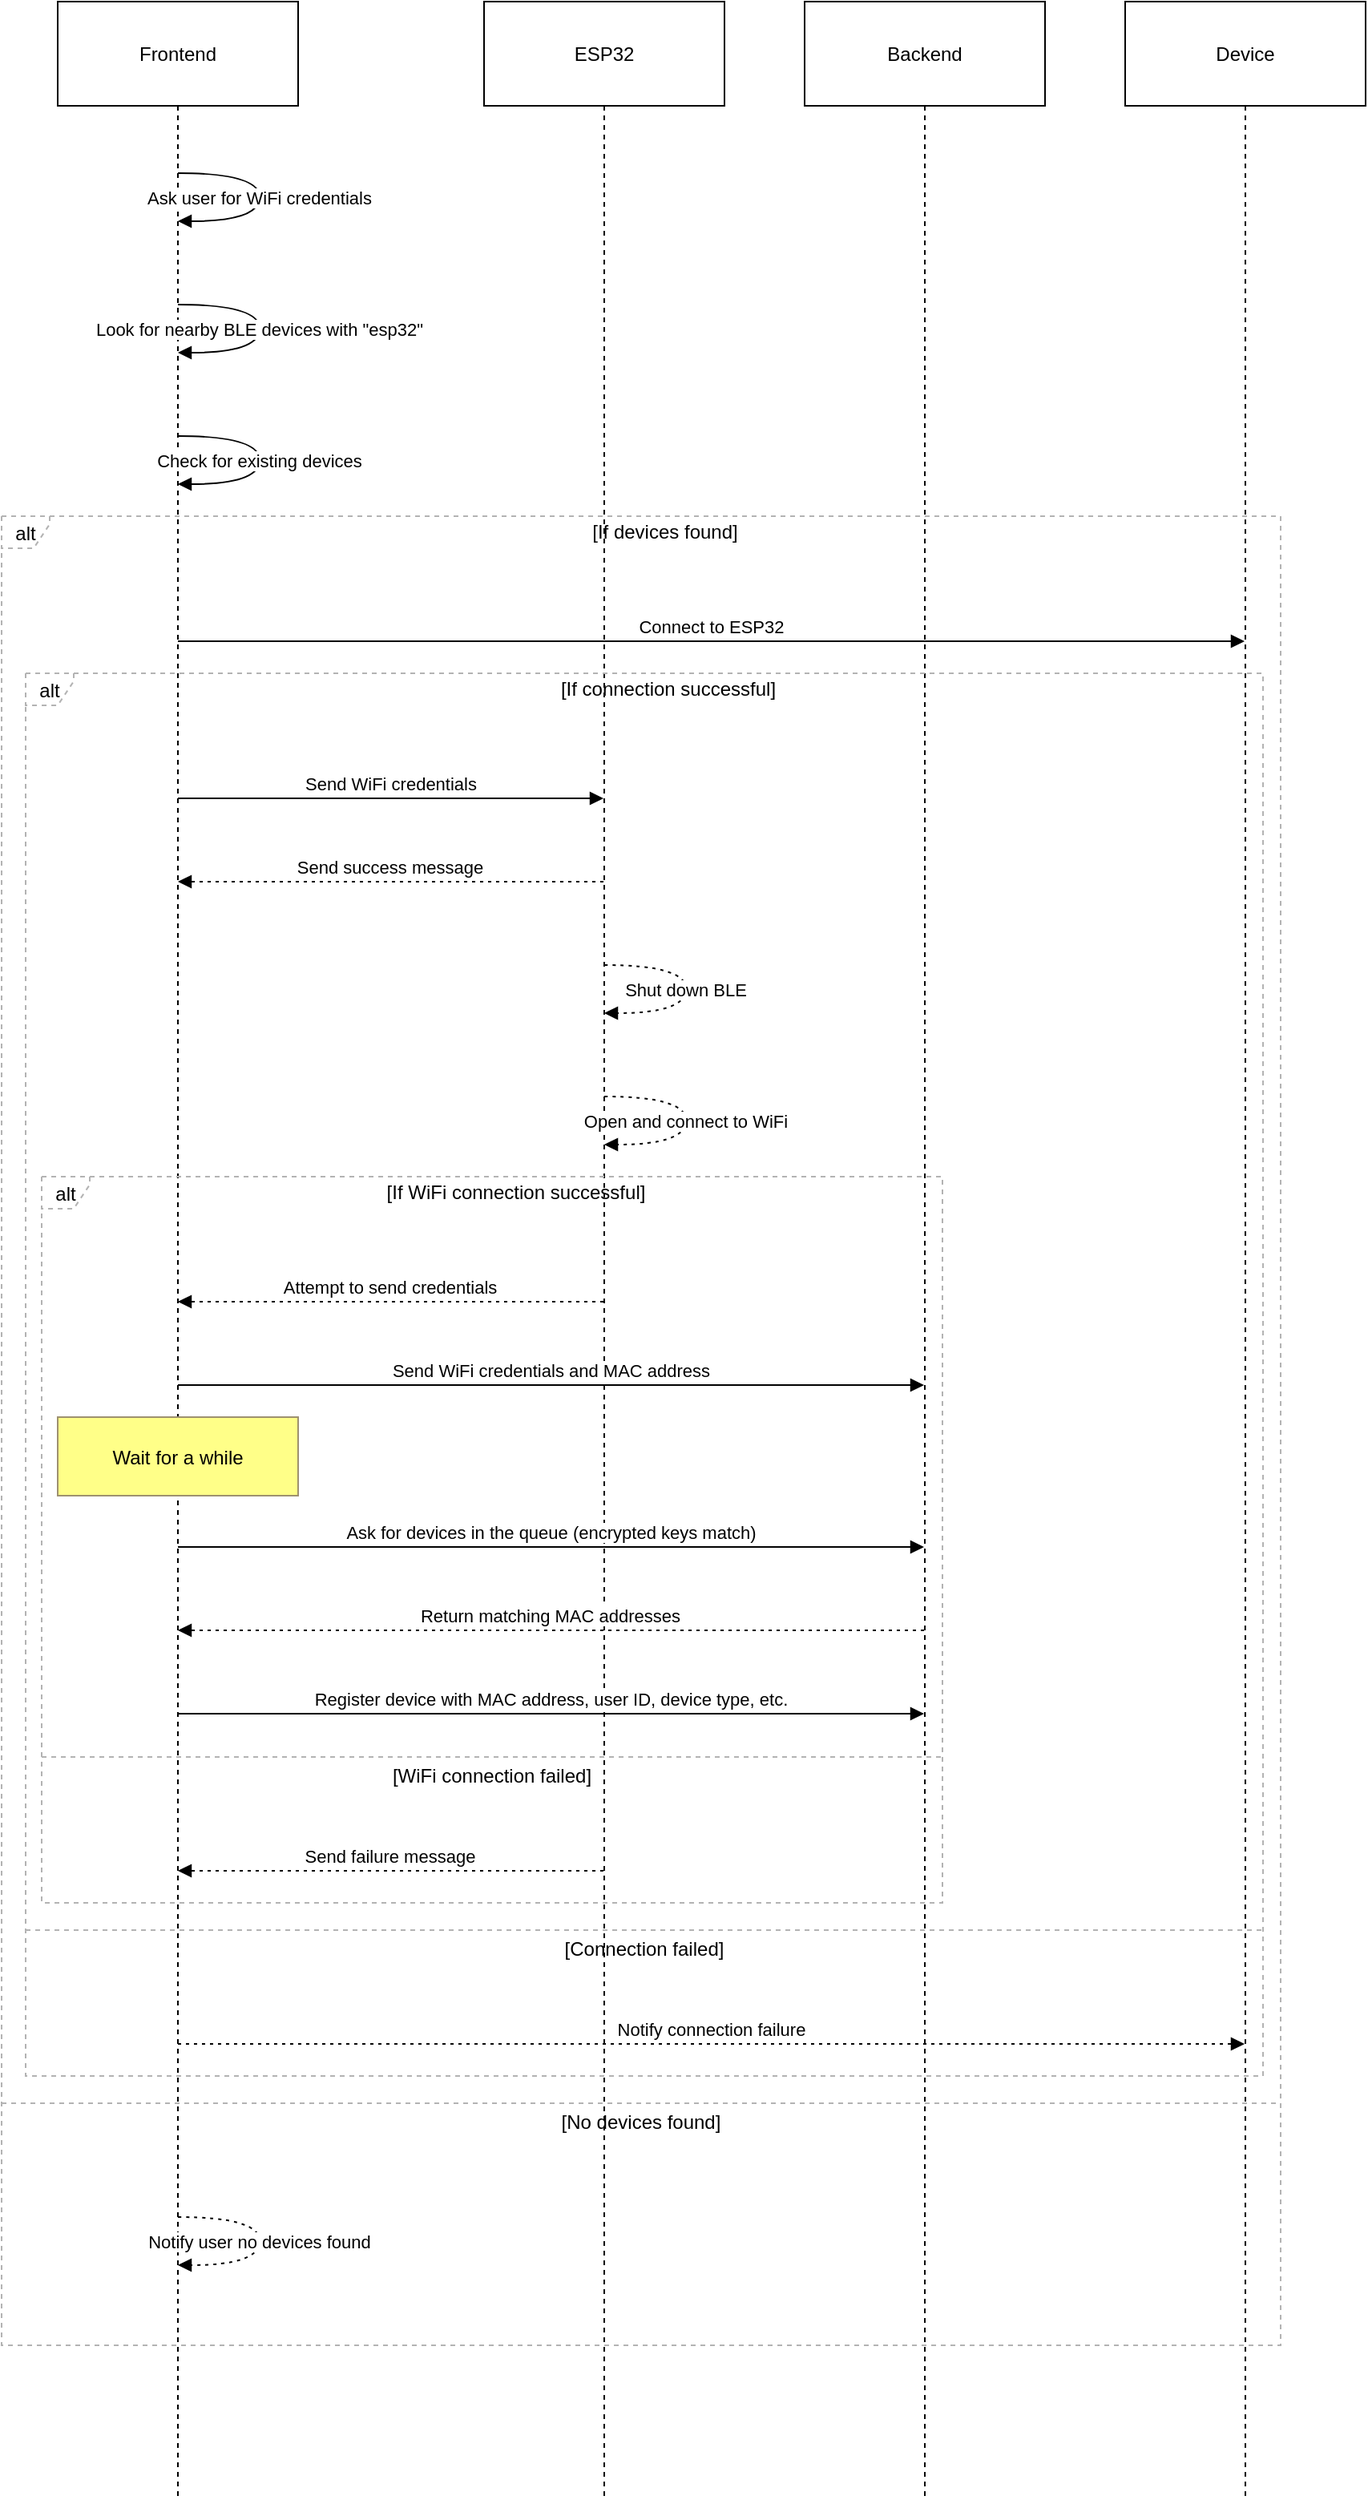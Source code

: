 <mxfile version="27.1.4">
  <diagram name="Page-1" id="r85rmoOOK-50L_rHawRG">
    <mxGraphModel>
      <root>
        <mxCell id="0" />
        <mxCell id="1" parent="0" />
        <mxCell id="2" value="Frontend" style="shape=umlLifeline;perimeter=lifelinePerimeter;whiteSpace=wrap;container=1;dropTarget=0;collapsible=0;recursiveResize=0;outlineConnect=0;portConstraint=eastwest;newEdgeStyle={&quot;edgeStyle&quot;:&quot;elbowEdgeStyle&quot;,&quot;elbow&quot;:&quot;vertical&quot;,&quot;curved&quot;:0,&quot;rounded&quot;:0};size=65;" vertex="1" parent="1">
          <mxGeometry width="150" height="1557" as="geometry" />
        </mxCell>
        <mxCell id="3" value="ESP32" style="shape=umlLifeline;perimeter=lifelinePerimeter;whiteSpace=wrap;container=1;dropTarget=0;collapsible=0;recursiveResize=0;outlineConnect=0;portConstraint=eastwest;newEdgeStyle={&quot;edgeStyle&quot;:&quot;elbowEdgeStyle&quot;,&quot;elbow&quot;:&quot;vertical&quot;,&quot;curved&quot;:0,&quot;rounded&quot;:0};size=65;" vertex="1" parent="1">
          <mxGeometry x="266" width="150" height="1557" as="geometry" />
        </mxCell>
        <mxCell id="4" value="Backend" style="shape=umlLifeline;perimeter=lifelinePerimeter;whiteSpace=wrap;container=1;dropTarget=0;collapsible=0;recursiveResize=0;outlineConnect=0;portConstraint=eastwest;newEdgeStyle={&quot;edgeStyle&quot;:&quot;elbowEdgeStyle&quot;,&quot;elbow&quot;:&quot;vertical&quot;,&quot;curved&quot;:0,&quot;rounded&quot;:0};size=65;" vertex="1" parent="1">
          <mxGeometry x="466" width="150" height="1557" as="geometry" />
        </mxCell>
        <mxCell id="5" value="Device" style="shape=umlLifeline;perimeter=lifelinePerimeter;whiteSpace=wrap;container=1;dropTarget=0;collapsible=0;recursiveResize=0;outlineConnect=0;portConstraint=eastwest;newEdgeStyle={&quot;edgeStyle&quot;:&quot;elbowEdgeStyle&quot;,&quot;elbow&quot;:&quot;vertical&quot;,&quot;curved&quot;:0,&quot;rounded&quot;:0};size=65;" vertex="1" parent="1">
          <mxGeometry x="666" width="150" height="1557" as="geometry" />
        </mxCell>
        <mxCell id="6" value="alt" style="shape=umlFrame;dashed=1;pointerEvents=0;dropTarget=0;strokeColor=#B3B3B3;height=20;width=30" vertex="1" parent="1">
          <mxGeometry x="-10" y="733" width="562" height="453" as="geometry" />
        </mxCell>
        <mxCell id="7" value="[If WiFi connection successful]" style="text;strokeColor=none;fillColor=none;align=center;verticalAlign=middle;whiteSpace=wrap;" vertex="1" parent="6">
          <mxGeometry x="30" width="532" height="20" as="geometry" />
        </mxCell>
        <mxCell id="8" value="[WiFi connection failed]" style="shape=line;dashed=1;whiteSpace=wrap;verticalAlign=top;labelPosition=center;verticalLabelPosition=middle;align=center;strokeColor=#B3B3B3;" vertex="1" parent="6">
          <mxGeometry y="360" width="562" height="4" as="geometry" />
        </mxCell>
        <mxCell id="9" value="alt" style="shape=umlFrame;dashed=1;pointerEvents=0;dropTarget=0;strokeColor=#B3B3B3;height=20;width=30" vertex="1" parent="1">
          <mxGeometry x="-20" y="419" width="772" height="875" as="geometry" />
        </mxCell>
        <mxCell id="10" value="[If connection successful]" style="text;strokeColor=none;fillColor=none;align=center;verticalAlign=middle;whiteSpace=wrap;" vertex="1" parent="9">
          <mxGeometry x="30" width="742" height="20" as="geometry" />
        </mxCell>
        <mxCell id="11" value="[Connection failed]" style="shape=line;dashed=1;whiteSpace=wrap;verticalAlign=top;labelPosition=center;verticalLabelPosition=middle;align=center;strokeColor=#B3B3B3;" vertex="1" parent="9">
          <mxGeometry y="782" width="772" height="4" as="geometry" />
        </mxCell>
        <mxCell id="12" value="alt" style="shape=umlFrame;dashed=1;pointerEvents=0;dropTarget=0;strokeColor=#B3B3B3;height=20;width=30" vertex="1" parent="1">
          <mxGeometry x="-35" y="321" width="798" height="1141" as="geometry" />
        </mxCell>
        <mxCell id="13" value="[If devices found]" style="text;strokeColor=none;fillColor=none;align=center;verticalAlign=middle;whiteSpace=wrap;" vertex="1" parent="12">
          <mxGeometry x="30" width="768" height="20" as="geometry" />
        </mxCell>
        <mxCell id="14" value="[No devices found]" style="shape=line;dashed=1;whiteSpace=wrap;verticalAlign=top;labelPosition=center;verticalLabelPosition=middle;align=center;strokeColor=#B3B3B3;" vertex="1" parent="12">
          <mxGeometry y="988" width="798" height="4" as="geometry" />
        </mxCell>
        <mxCell id="15" value="Ask user for WiFi credentials" style="curved=1;endArrow=block;" edge="1" parent="1" source="2" target="2">
          <mxGeometry relative="1" as="geometry">
            <Array as="points">
              <mxPoint x="126" y="107" />
              <mxPoint x="126" y="137" />
            </Array>
          </mxGeometry>
        </mxCell>
        <mxCell id="16" value="Look for nearby BLE devices with &quot;esp32&quot;" style="curved=1;endArrow=block;" edge="1" parent="1" source="2" target="2">
          <mxGeometry relative="1" as="geometry">
            <Array as="points">
              <mxPoint x="126" y="189" />
              <mxPoint x="126" y="219" />
            </Array>
          </mxGeometry>
        </mxCell>
        <mxCell id="17" value="Check for existing devices" style="curved=1;endArrow=block;" edge="1" parent="1" source="2" target="2">
          <mxGeometry relative="1" as="geometry">
            <Array as="points">
              <mxPoint x="126" y="271" />
              <mxPoint x="126" y="301" />
            </Array>
          </mxGeometry>
        </mxCell>
        <mxCell id="18" value="Connect to ESP32" style="verticalAlign=bottom;edgeStyle=elbowEdgeStyle;elbow=vertical;curved=0;rounded=0;endArrow=block;" edge="1" parent="1" source="2" target="5">
          <mxGeometry relative="1" as="geometry">
            <Array as="points">
              <mxPoint x="417" y="399" />
            </Array>
          </mxGeometry>
        </mxCell>
        <mxCell id="19" value="Send WiFi credentials" style="verticalAlign=bottom;edgeStyle=elbowEdgeStyle;elbow=vertical;curved=0;rounded=0;endArrow=block;" edge="1" parent="1" source="2" target="3">
          <mxGeometry relative="1" as="geometry">
            <Array as="points">
              <mxPoint x="217" y="497" />
            </Array>
          </mxGeometry>
        </mxCell>
        <mxCell id="20" value="Send success message" style="verticalAlign=bottom;edgeStyle=elbowEdgeStyle;elbow=vertical;curved=0;rounded=0;dashed=1;dashPattern=2 3;endArrow=block;" edge="1" parent="1" source="3" target="2">
          <mxGeometry relative="1" as="geometry">
            <Array as="points">
              <mxPoint x="220" y="549" />
            </Array>
          </mxGeometry>
        </mxCell>
        <mxCell id="21" value="Shut down BLE" style="curved=1;dashed=1;dashPattern=2 3;endArrow=block;" edge="1" parent="1" source="3" target="3">
          <mxGeometry relative="1" as="geometry">
            <Array as="points">
              <mxPoint x="392" y="601" />
              <mxPoint x="392" y="631" />
            </Array>
          </mxGeometry>
        </mxCell>
        <mxCell id="22" value="Open and connect to WiFi" style="curved=1;dashed=1;dashPattern=2 3;endArrow=block;" edge="1" parent="1" source="3" target="3">
          <mxGeometry relative="1" as="geometry">
            <Array as="points">
              <mxPoint x="392" y="683" />
              <mxPoint x="392" y="713" />
            </Array>
          </mxGeometry>
        </mxCell>
        <mxCell id="23" value="Attempt to send credentials" style="verticalAlign=bottom;edgeStyle=elbowEdgeStyle;elbow=vertical;curved=0;rounded=0;dashed=1;dashPattern=2 3;endArrow=block;" edge="1" parent="1" source="3" target="2">
          <mxGeometry relative="1" as="geometry">
            <Array as="points">
              <mxPoint x="220" y="811" />
            </Array>
          </mxGeometry>
        </mxCell>
        <mxCell id="24" value="Send WiFi credentials and MAC address" style="verticalAlign=bottom;edgeStyle=elbowEdgeStyle;elbow=vertical;curved=0;rounded=0;endArrow=block;" edge="1" parent="1" source="2" target="4">
          <mxGeometry relative="1" as="geometry">
            <Array as="points">
              <mxPoint x="317" y="863" />
            </Array>
          </mxGeometry>
        </mxCell>
        <mxCell id="25" value="Ask for devices in the queue (encrypted keys match)" style="verticalAlign=bottom;edgeStyle=elbowEdgeStyle;elbow=vertical;curved=0;rounded=0;endArrow=block;" edge="1" parent="1" source="2" target="4">
          <mxGeometry relative="1" as="geometry">
            <Array as="points">
              <mxPoint x="317" y="964" />
            </Array>
          </mxGeometry>
        </mxCell>
        <mxCell id="26" value="Return matching MAC addresses" style="verticalAlign=bottom;edgeStyle=elbowEdgeStyle;elbow=vertical;curved=0;rounded=0;dashed=1;dashPattern=2 3;endArrow=block;" edge="1" parent="1" source="4" target="2">
          <mxGeometry relative="1" as="geometry">
            <Array as="points">
              <mxPoint x="320" y="1016" />
            </Array>
          </mxGeometry>
        </mxCell>
        <mxCell id="27" value="Register device with MAC address, user ID, device type, etc." style="verticalAlign=bottom;edgeStyle=elbowEdgeStyle;elbow=vertical;curved=0;rounded=0;endArrow=block;" edge="1" parent="1" source="2" target="4">
          <mxGeometry relative="1" as="geometry">
            <Array as="points">
              <mxPoint x="317" y="1068" />
            </Array>
          </mxGeometry>
        </mxCell>
        <mxCell id="28" value="Send failure message" style="verticalAlign=bottom;edgeStyle=elbowEdgeStyle;elbow=vertical;curved=0;rounded=0;dashed=1;dashPattern=2 3;endArrow=block;" edge="1" parent="1" source="3" target="2">
          <mxGeometry relative="1" as="geometry">
            <Array as="points">
              <mxPoint x="220" y="1166" />
            </Array>
          </mxGeometry>
        </mxCell>
        <mxCell id="29" value="Notify connection failure" style="verticalAlign=bottom;edgeStyle=elbowEdgeStyle;elbow=vertical;curved=0;rounded=0;dashed=1;dashPattern=2 3;endArrow=block;" edge="1" parent="1" source="2" target="5">
          <mxGeometry relative="1" as="geometry">
            <Array as="points">
              <mxPoint x="417" y="1274" />
            </Array>
          </mxGeometry>
        </mxCell>
        <mxCell id="30" value="Notify user no devices found" style="curved=1;dashed=1;dashPattern=2 3;endArrow=block;" edge="1" parent="1" source="2" target="2">
          <mxGeometry relative="1" as="geometry">
            <Array as="points">
              <mxPoint x="126" y="1382" />
              <mxPoint x="126" y="1412" />
            </Array>
          </mxGeometry>
        </mxCell>
        <mxCell id="31" value="Wait for a while" style="fillColor=#ffff88;strokeColor=#9E916F;" vertex="1" parent="1">
          <mxGeometry y="883" width="150" height="49" as="geometry" />
        </mxCell>
      </root>
    </mxGraphModel>
  </diagram>
</mxfile>
